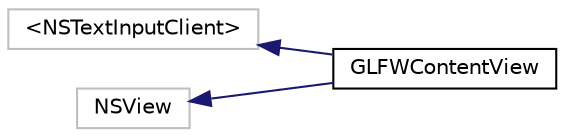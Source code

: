 digraph "Graphical Class Hierarchy"
{
 // LATEX_PDF_SIZE
  edge [fontname="Helvetica",fontsize="10",labelfontname="Helvetica",labelfontsize="10"];
  node [fontname="Helvetica",fontsize="10",shape=record];
  rankdir="LR";
  Node462 [label="\<NSTextInputClient\>",height=0.2,width=0.4,color="grey75", fillcolor="white", style="filled",tooltip=" "];
  Node462 -> Node0 [dir="back",color="midnightblue",fontsize="10",style="solid",fontname="Helvetica"];
  Node0 [label="GLFWContentView",height=0.2,width=0.4,color="black", fillcolor="white", style="filled",URL="$interfaceGLFWContentView.html",tooltip=" "];
  Node464 [label="NSView",height=0.2,width=0.4,color="grey75", fillcolor="white", style="filled",tooltip=" "];
  Node464 -> Node0 [dir="back",color="midnightblue",fontsize="10",style="solid",fontname="Helvetica"];
}
